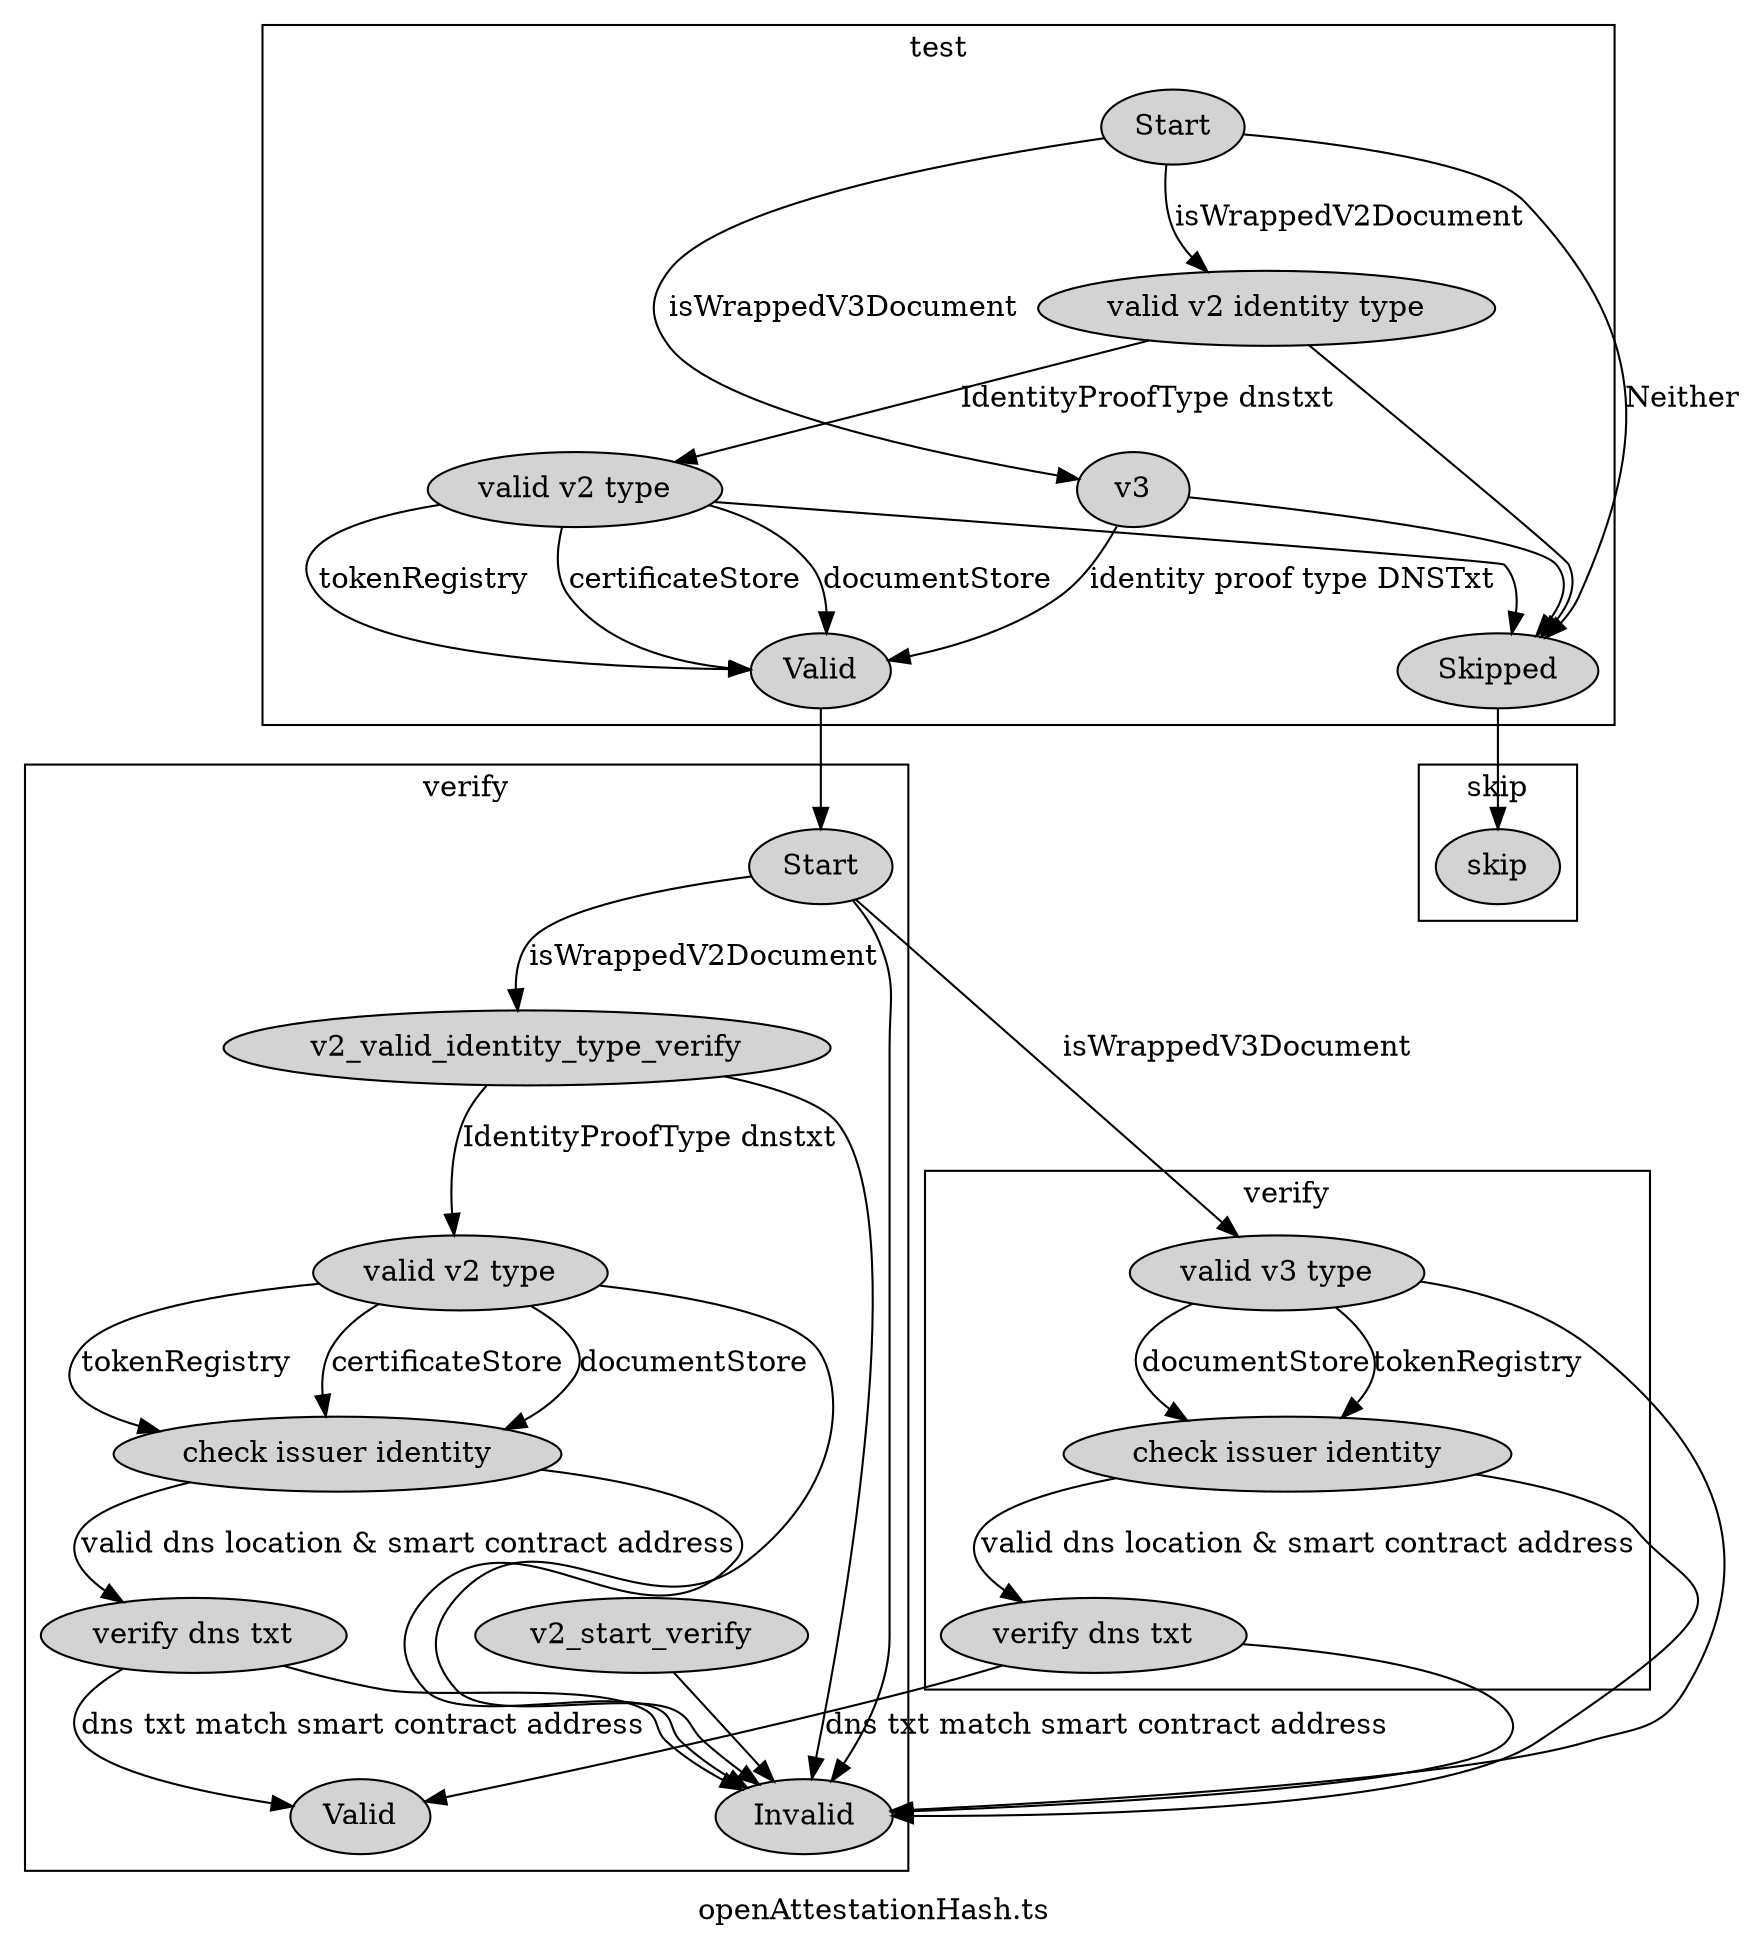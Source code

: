 digraph G {

    node [style=filled];
    label = "openAttestationHash.ts"

  subgraph cluster_1 {

    label = "test"

    start_test [label="Start"]
    valid_test [label= "Valid" URL="https://github.com/Open-Attestation/oa-verify/blob/080d82ed7223a1f29d7b8fee6e3f3e466c72227c/src/verifiers/documentIntegrity/hash/openAttestationHash.ts#L28"];
    
    v2_valid_type [label="valid v2 type"]
    v2_valid_identity_type [label="valid v2 identity type"]
    v3 [label="v3"]
    invalid_test [label= "Skipped"];
    start_test -> v2_valid_identity_type [label="isWrappedV2Document"];
    start_test -> v3 [label="isWrappedV3Document"];

    v2_valid_identity_type -> invalid_test
    v2_valid_identity_type -> v2_valid_type [label="IdentityProofType dnstxt"];
    v2_valid_type -> valid_test [label="documentStore"];
    v2_valid_type -> valid_test [label="tokenRegistry"];
    v2_valid_type -> valid_test [label="certificateStore"];
    v2_valid_type -> invalid_test

    v3 -> valid_test [label="identity proof type DNSTxt"];
    v3-> invalid_test

    start_test -> invalid_test [label="Neither"];
  }

  subgraph cluster_2 {

    label = "verify"

    verify_start_verify [label="Start"]
    valid [label= "Valid"];
    invalid [label= "Invalid"];
    // verify [label="isTokenMintedOnRegistry" URL="https://github.com/Open-Attestation/oa-verify/blob/080d82ed7223a1f29d7b8fee6e3f3e466c72227c/src/verifiers/documentStatus/tokenRegistry/ethereumTokenRegistryStatus.ts#L191"];
    v2_valid_identity_type [label="valid v2 identity type"]
    v2_valid_type_verify [label="valid v2 type"]
    v2_check_issuer_details [label="check issuer identity"]
    v2_verify_dns_txt_verify [label="verify dns txt"]
    
    valid_test -> verify_start_verify;
    
    verify_start_verify -> v2_valid_identity_type_verify [label = "isWrappedV2Document"]
    verify_start_verify -> invalid

    v2_start_verify -> invalid
    v2_valid_identity_type_verify -> v2_valid_type_verify [label="IdentityProofType dnstxt"];
    v2_valid_identity_type_verify -> invalid
    v2_valid_type_verify -> v2_check_issuer_details [label="documentStore"];
    v2_valid_type_verify -> v2_check_issuer_details [label="tokenRegistry"];
    v2_valid_type_verify -> v2_check_issuer_details [label="certificateStore"];
    v2_valid_type_verify -> invalid
    v2_check_issuer_details -> v2_verify_dns_txt_verify [label="valid dns location & smart contract address"];
    v2_verify_dns_txt_verify -> valid [label="dns txt match smart contract address"]
    v2_verify_dns_txt_verify -> invalid
    v2_check_issuer_details -> invalid
  }

  subgraph cluster_3 {

    label = "verify"

    verify_start_verify -> v3_valid_type_verify [label = "isWrappedV3Document"]
    
    v3_valid_type_verify -> v3_check_issuer_details [label="documentStore"];
    v3_valid_type_verify -> v3_check_issuer_details [label="tokenRegistry"];
    v3_valid_type_verify -> invalid;

    v3_check_issuer_details -> v3_verify_dns_txt_verify [label="valid dns location & smart contract address"];
    v3_check_issuer_details -> invalid

    v3_verify_dns_txt_verify -> valid [label="dns txt match smart contract address"];
    v3_verify_dns_txt_verify -> invalid;
    
    v3_valid_type_verify [label="valid v3 type"]
    v3_check_issuer_details [label="check issuer identity"]
    v3_verify_dns_txt_verify [label="verify dns txt"]
  }

  subgraph cluster_4 {

    label = "skip"
    invalid_test -> skip;
  }

}